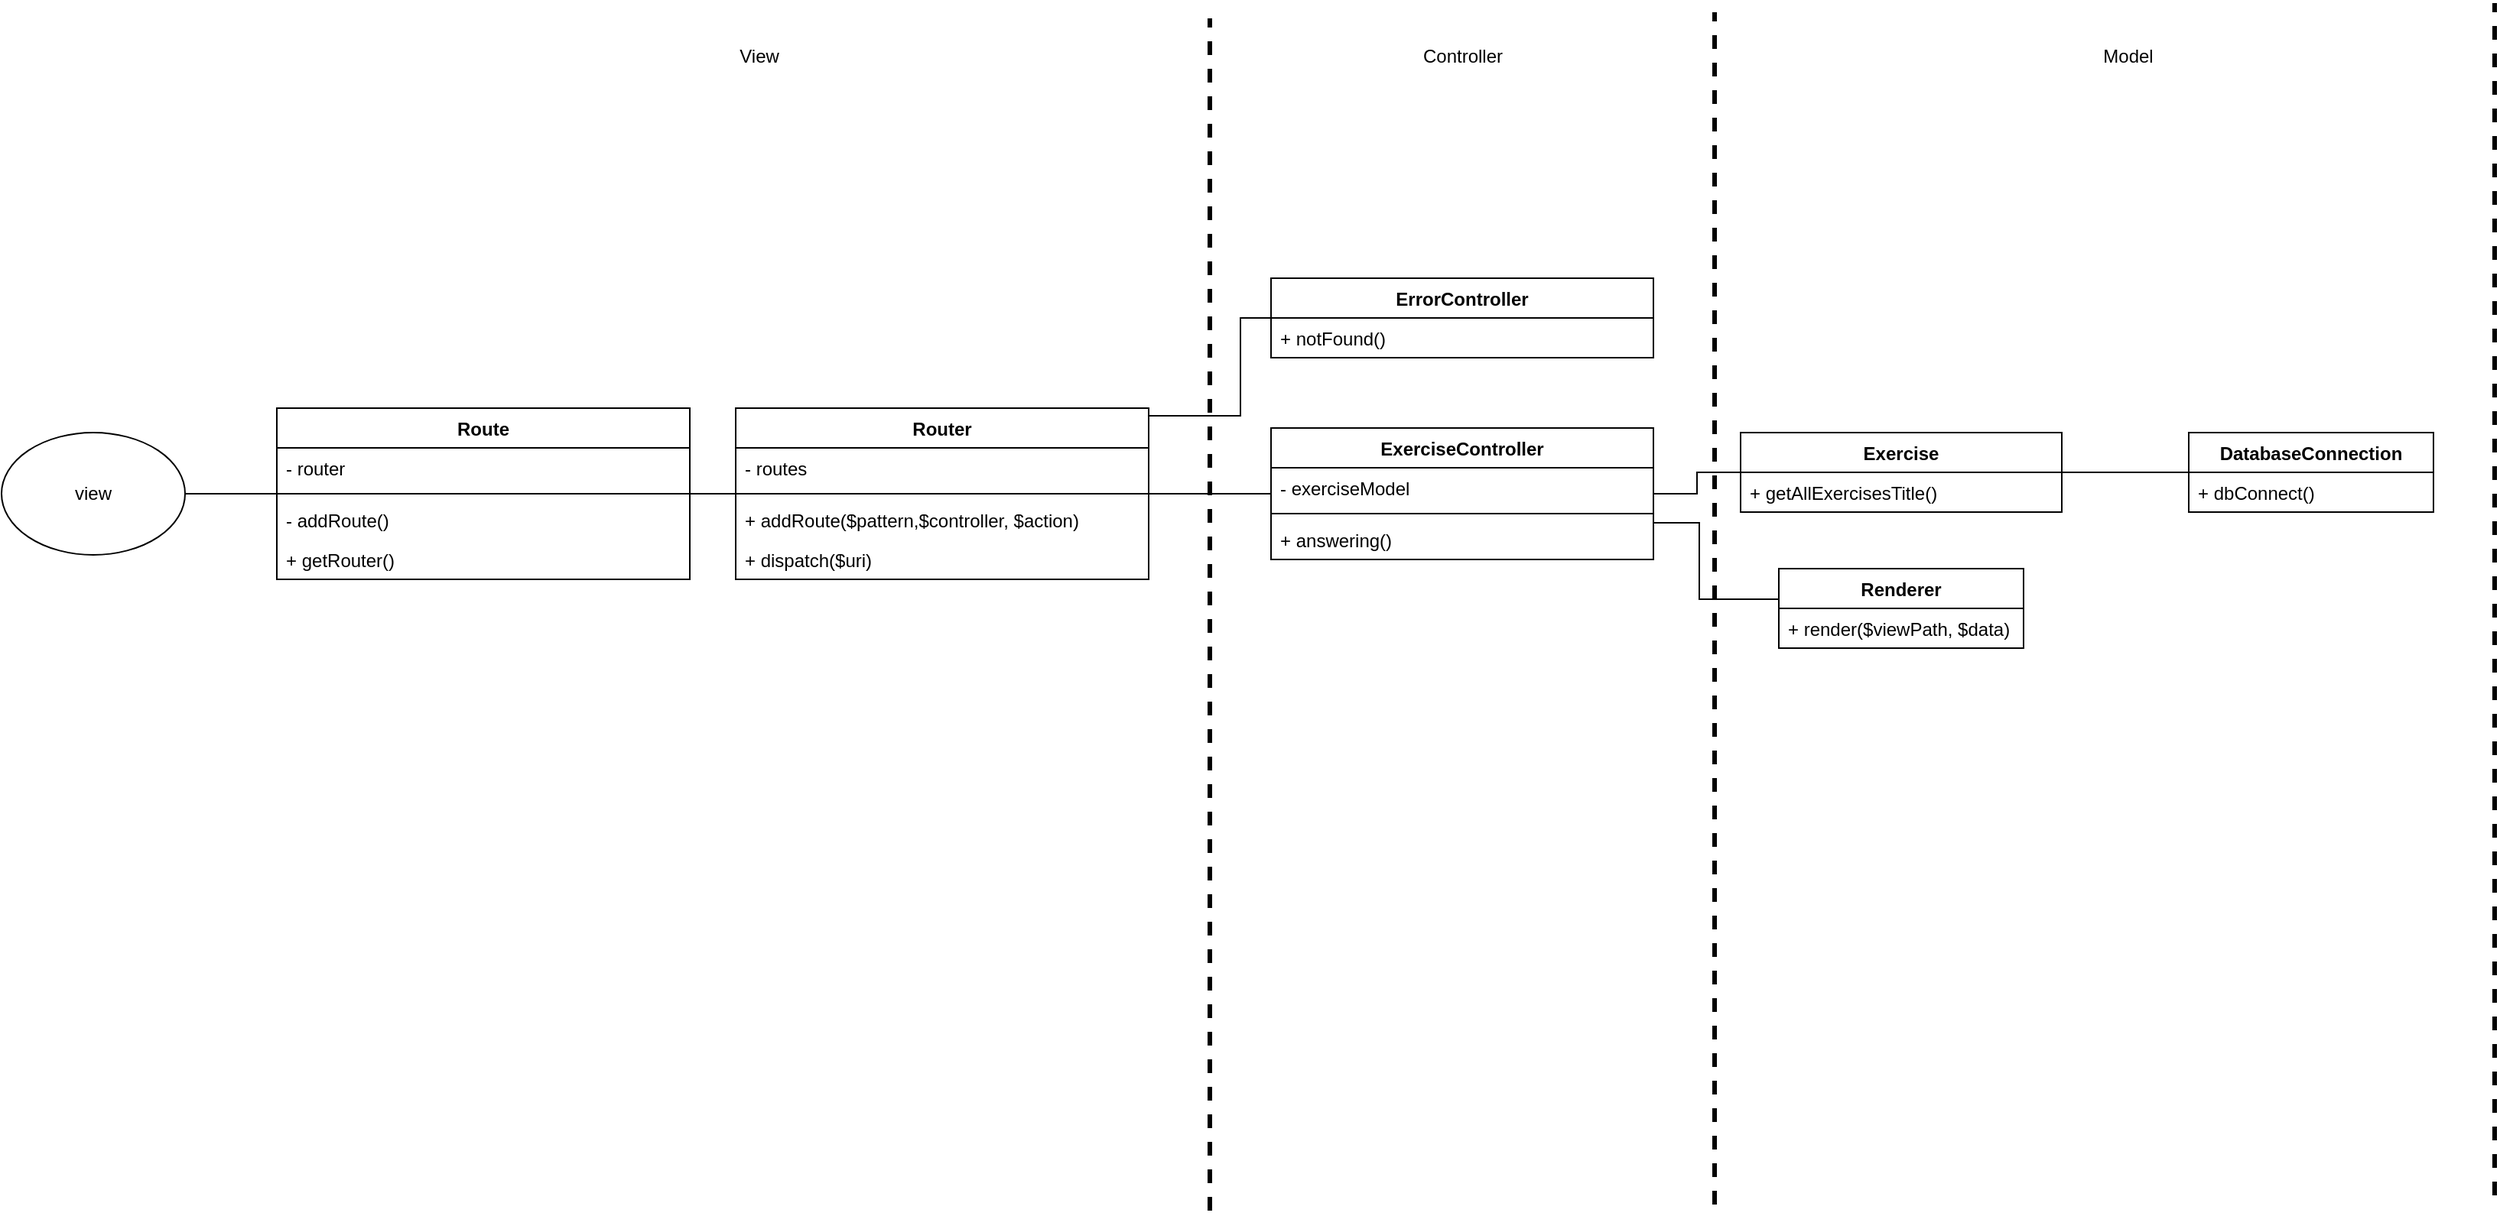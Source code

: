<mxfile version="20.5.3" type="embed"><diagram name="Page-1" id="wvGn78K-ny_nvsbwn7-i"><mxGraphModel dx="1726" dy="616" grid="1" gridSize="10" guides="1" tooltips="1" connect="1" arrows="1" fold="1" page="1" pageScale="1" pageWidth="827" pageHeight="1169" math="0" shadow="0"><root><mxCell id="0"/><mxCell id="1" parent="0"/><mxCell id="k3qz7gnhiJx6e_zfPR3I-1" value="DatabaseConnection" style="swimlane;fontStyle=1;align=center;verticalAlign=top;childLayout=stackLayout;horizontal=1;startSize=26;horizontalStack=0;resizeParent=1;resizeParentMax=0;resizeLast=0;collapsible=1;marginBottom=0;whiteSpace=wrap;html=1;" parent="1" vertex="1"><mxGeometry x="910" y="311" width="160" height="52" as="geometry"/></mxCell><mxCell id="k3qz7gnhiJx6e_zfPR3I-4" value="+&amp;nbsp;dbConnect&lt;span style=&quot;background-color: initial;&quot;&gt;()&lt;/span&gt;" style="text;strokeColor=none;fillColor=none;align=left;verticalAlign=top;spacingLeft=4;spacingRight=4;overflow=hidden;rotatable=0;points=[[0,0.5],[1,0.5]];portConstraint=eastwest;whiteSpace=wrap;html=1;" parent="k3qz7gnhiJx6e_zfPR3I-1" vertex="1"><mxGeometry y="26" width="160" height="26" as="geometry"/></mxCell><mxCell id="_Uim2s2D9t0-JBow410b-39" style="edgeStyle=orthogonalEdgeStyle;shape=connector;rounded=0;orthogonalLoop=1;jettySize=auto;html=1;labelBackgroundColor=default;strokeColor=default;align=center;verticalAlign=middle;fontFamily=Helvetica;fontSize=11;fontColor=default;endArrow=none;endFill=0;" parent="1" source="k3qz7gnhiJx6e_zfPR3I-5" target="k3qz7gnhiJx6e_zfPR3I-1" edge="1"><mxGeometry relative="1" as="geometry"/></mxCell><mxCell id="k3qz7gnhiJx6e_zfPR3I-5" value="Exercise" style="swimlane;fontStyle=1;align=center;verticalAlign=top;childLayout=stackLayout;horizontal=1;startSize=26;horizontalStack=0;resizeParent=1;resizeParentMax=0;resizeLast=0;collapsible=1;marginBottom=0;whiteSpace=wrap;html=1;" parent="1" vertex="1"><mxGeometry x="617" y="311" width="210" height="52" as="geometry"/></mxCell><mxCell id="k3qz7gnhiJx6e_zfPR3I-8" value="+&amp;nbsp;getAllExercisesTitle&lt;span style=&quot;background-color: initial;&quot;&gt;()&lt;/span&gt;" style="text;strokeColor=none;fillColor=none;align=left;verticalAlign=top;spacingLeft=4;spacingRight=4;overflow=hidden;rotatable=0;points=[[0,0.5],[1,0.5]];portConstraint=eastwest;whiteSpace=wrap;html=1;" parent="k3qz7gnhiJx6e_zfPR3I-5" vertex="1"><mxGeometry y="26" width="210" height="26" as="geometry"/></mxCell><mxCell id="_Uim2s2D9t0-JBow410b-37" style="edgeStyle=orthogonalEdgeStyle;shape=connector;rounded=0;orthogonalLoop=1;jettySize=auto;html=1;labelBackgroundColor=default;strokeColor=default;align=center;verticalAlign=middle;fontFamily=Helvetica;fontSize=11;fontColor=default;endArrow=none;endFill=0;" parent="1" source="k3qz7gnhiJx6e_zfPR3I-12" target="k3qz7gnhiJx6e_zfPR3I-5" edge="1"><mxGeometry relative="1" as="geometry"/></mxCell><mxCell id="_Uim2s2D9t0-JBow410b-38" style="edgeStyle=orthogonalEdgeStyle;shape=connector;rounded=0;orthogonalLoop=1;jettySize=auto;html=1;labelBackgroundColor=default;strokeColor=default;align=center;verticalAlign=middle;fontFamily=Helvetica;fontSize=11;fontColor=default;endArrow=none;endFill=0;" parent="1" source="k3qz7gnhiJx6e_zfPR3I-12" target="_Uim2s2D9t0-JBow410b-17" edge="1"><mxGeometry relative="1" as="geometry"><Array as="points"><mxPoint x="590" y="370"/><mxPoint x="590" y="420"/></Array></mxGeometry></mxCell><mxCell id="k3qz7gnhiJx6e_zfPR3I-12" value="ExerciseController" style="swimlane;fontStyle=1;align=center;verticalAlign=top;childLayout=stackLayout;horizontal=1;startSize=26;horizontalStack=0;resizeParent=1;resizeParentMax=0;resizeLast=0;collapsible=1;marginBottom=0;whiteSpace=wrap;html=1;" parent="1" vertex="1"><mxGeometry x="310" y="308" width="250" height="86" as="geometry"/></mxCell><mxCell id="k3qz7gnhiJx6e_zfPR3I-13" value="- exerciseModel" style="text;strokeColor=none;fillColor=none;align=left;verticalAlign=top;spacingLeft=4;spacingRight=4;overflow=hidden;rotatable=0;points=[[0,0.5],[1,0.5]];portConstraint=eastwest;whiteSpace=wrap;html=1;" parent="k3qz7gnhiJx6e_zfPR3I-12" vertex="1"><mxGeometry y="26" width="250" height="26" as="geometry"/></mxCell><mxCell id="k3qz7gnhiJx6e_zfPR3I-14" value="" style="line;strokeWidth=1;fillColor=none;align=left;verticalAlign=middle;spacingTop=-1;spacingLeft=3;spacingRight=3;rotatable=0;labelPosition=right;points=[];portConstraint=eastwest;strokeColor=inherit;" parent="k3qz7gnhiJx6e_zfPR3I-12" vertex="1"><mxGeometry y="52" width="250" height="8" as="geometry"/></mxCell><mxCell id="k3qz7gnhiJx6e_zfPR3I-15" value="+ answering()" style="text;strokeColor=none;fillColor=none;align=left;verticalAlign=top;spacingLeft=4;spacingRight=4;overflow=hidden;rotatable=0;points=[[0,0.5],[1,0.5]];portConstraint=eastwest;whiteSpace=wrap;html=1;" parent="k3qz7gnhiJx6e_zfPR3I-12" vertex="1"><mxGeometry y="60" width="250" height="26" as="geometry"/></mxCell><mxCell id="_Uim2s2D9t0-JBow410b-33" style="edgeStyle=orthogonalEdgeStyle;rounded=0;orthogonalLoop=1;jettySize=auto;html=1;endArrow=none;endFill=0;" parent="1" source="_Uim2s2D9t0-JBow410b-2" target="_Uim2s2D9t0-JBow410b-21" edge="1"><mxGeometry relative="1" as="geometry"/></mxCell><mxCell id="_Uim2s2D9t0-JBow410b-2" value="view" style="ellipse;whiteSpace=wrap;html=1;" parent="1" vertex="1"><mxGeometry x="-520" y="311" width="120" height="80" as="geometry"/></mxCell><mxCell id="_Uim2s2D9t0-JBow410b-35" style="edgeStyle=orthogonalEdgeStyle;rounded=0;orthogonalLoop=1;jettySize=auto;html=1;endArrow=none;endFill=0;" parent="1" source="_Uim2s2D9t0-JBow410b-8" target="k3qz7gnhiJx6e_zfPR3I-12" edge="1"><mxGeometry relative="1" as="geometry"/></mxCell><mxCell id="_Uim2s2D9t0-JBow410b-36" style="edgeStyle=orthogonalEdgeStyle;shape=connector;rounded=0;orthogonalLoop=1;jettySize=auto;html=1;labelBackgroundColor=default;strokeColor=default;align=center;verticalAlign=middle;fontFamily=Helvetica;fontSize=11;fontColor=default;endArrow=none;endFill=0;" parent="1" source="_Uim2s2D9t0-JBow410b-8" target="_Uim2s2D9t0-JBow410b-13" edge="1"><mxGeometry relative="1" as="geometry"><Array as="points"><mxPoint x="290" y="300"/><mxPoint x="290" y="236"/></Array></mxGeometry></mxCell><mxCell id="_Uim2s2D9t0-JBow410b-8" value="Router" style="swimlane;fontStyle=1;align=center;verticalAlign=top;childLayout=stackLayout;horizontal=1;startSize=26;horizontalStack=0;resizeParent=1;resizeParentMax=0;resizeLast=0;collapsible=1;marginBottom=0;whiteSpace=wrap;html=1;" parent="1" vertex="1"><mxGeometry x="-40" y="295" width="270" height="112" as="geometry"/></mxCell><mxCell id="_Uim2s2D9t0-JBow410b-9" value="- routes" style="text;strokeColor=none;fillColor=none;align=left;verticalAlign=top;spacingLeft=4;spacingRight=4;overflow=hidden;rotatable=0;points=[[0,0.5],[1,0.5]];portConstraint=eastwest;whiteSpace=wrap;html=1;" parent="_Uim2s2D9t0-JBow410b-8" vertex="1"><mxGeometry y="26" width="270" height="26" as="geometry"/></mxCell><mxCell id="_Uim2s2D9t0-JBow410b-10" value="" style="line;strokeWidth=1;fillColor=none;align=left;verticalAlign=middle;spacingTop=-1;spacingLeft=3;spacingRight=3;rotatable=0;labelPosition=right;points=[];portConstraint=eastwest;strokeColor=inherit;" parent="_Uim2s2D9t0-JBow410b-8" vertex="1"><mxGeometry y="52" width="270" height="8" as="geometry"/></mxCell><mxCell id="_Uim2s2D9t0-JBow410b-11" value="+ addRoute($pattern,$controller, $action)" style="text;strokeColor=none;fillColor=none;align=left;verticalAlign=top;spacingLeft=4;spacingRight=4;overflow=hidden;rotatable=0;points=[[0,0.5],[1,0.5]];portConstraint=eastwest;whiteSpace=wrap;html=1;" parent="_Uim2s2D9t0-JBow410b-8" vertex="1"><mxGeometry y="60" width="270" height="26" as="geometry"/></mxCell><mxCell id="_Uim2s2D9t0-JBow410b-12" value="+ dispatch($uri)" style="text;strokeColor=none;fillColor=none;align=left;verticalAlign=top;spacingLeft=4;spacingRight=4;overflow=hidden;rotatable=0;points=[[0,0.5],[1,0.5]];portConstraint=eastwest;whiteSpace=wrap;html=1;" parent="_Uim2s2D9t0-JBow410b-8" vertex="1"><mxGeometry y="86" width="270" height="26" as="geometry"/></mxCell><mxCell id="_Uim2s2D9t0-JBow410b-13" value="ErrorController" style="swimlane;fontStyle=1;align=center;verticalAlign=top;childLayout=stackLayout;horizontal=1;startSize=26;horizontalStack=0;resizeParent=1;resizeParentMax=0;resizeLast=0;collapsible=1;marginBottom=0;whiteSpace=wrap;html=1;" parent="1" vertex="1"><mxGeometry x="310" y="210" width="250" height="52" as="geometry"/></mxCell><mxCell id="_Uim2s2D9t0-JBow410b-16" value="+ notFound()" style="text;strokeColor=none;fillColor=none;align=left;verticalAlign=top;spacingLeft=4;spacingRight=4;overflow=hidden;rotatable=0;points=[[0,0.5],[1,0.5]];portConstraint=eastwest;whiteSpace=wrap;html=1;" parent="_Uim2s2D9t0-JBow410b-13" vertex="1"><mxGeometry y="26" width="250" height="26" as="geometry"/></mxCell><mxCell id="_Uim2s2D9t0-JBow410b-17" value="Renderer" style="swimlane;fontStyle=1;align=center;verticalAlign=top;childLayout=stackLayout;horizontal=1;startSize=26;horizontalStack=0;resizeParent=1;resizeParentMax=0;resizeLast=0;collapsible=1;marginBottom=0;whiteSpace=wrap;html=1;" parent="1" vertex="1"><mxGeometry x="642" y="400" width="160" height="52" as="geometry"/></mxCell><mxCell id="_Uim2s2D9t0-JBow410b-20" value="+ render($viewPath, $data)" style="text;strokeColor=none;fillColor=none;align=left;verticalAlign=top;spacingLeft=4;spacingRight=4;overflow=hidden;rotatable=0;points=[[0,0.5],[1,0.5]];portConstraint=eastwest;whiteSpace=wrap;html=1;" parent="_Uim2s2D9t0-JBow410b-17" vertex="1"><mxGeometry y="26" width="160" height="26" as="geometry"/></mxCell><mxCell id="_Uim2s2D9t0-JBow410b-34" style="edgeStyle=orthogonalEdgeStyle;rounded=0;orthogonalLoop=1;jettySize=auto;html=1;endArrow=none;endFill=0;" parent="1" source="_Uim2s2D9t0-JBow410b-21" target="_Uim2s2D9t0-JBow410b-8" edge="1"><mxGeometry relative="1" as="geometry"/></mxCell><mxCell id="_Uim2s2D9t0-JBow410b-21" value="Route" style="swimlane;fontStyle=1;align=center;verticalAlign=top;childLayout=stackLayout;horizontal=1;startSize=26;horizontalStack=0;resizeParent=1;resizeParentMax=0;resizeLast=0;collapsible=1;marginBottom=0;whiteSpace=wrap;html=1;" parent="1" vertex="1"><mxGeometry x="-340" y="295" width="270" height="112" as="geometry"/></mxCell><mxCell id="_Uim2s2D9t0-JBow410b-22" value="- router" style="text;strokeColor=none;fillColor=none;align=left;verticalAlign=top;spacingLeft=4;spacingRight=4;overflow=hidden;rotatable=0;points=[[0,0.5],[1,0.5]];portConstraint=eastwest;whiteSpace=wrap;html=1;" parent="_Uim2s2D9t0-JBow410b-21" vertex="1"><mxGeometry y="26" width="270" height="26" as="geometry"/></mxCell><mxCell id="_Uim2s2D9t0-JBow410b-23" value="" style="line;strokeWidth=1;fillColor=none;align=left;verticalAlign=middle;spacingTop=-1;spacingLeft=3;spacingRight=3;rotatable=0;labelPosition=right;points=[];portConstraint=eastwest;strokeColor=inherit;" parent="_Uim2s2D9t0-JBow410b-21" vertex="1"><mxGeometry y="52" width="270" height="8" as="geometry"/></mxCell><mxCell id="_Uim2s2D9t0-JBow410b-24" value="- addRoute()" style="text;strokeColor=none;fillColor=none;align=left;verticalAlign=top;spacingLeft=4;spacingRight=4;overflow=hidden;rotatable=0;points=[[0,0.5],[1,0.5]];portConstraint=eastwest;whiteSpace=wrap;html=1;" parent="_Uim2s2D9t0-JBow410b-21" vertex="1"><mxGeometry y="60" width="270" height="26" as="geometry"/></mxCell><mxCell id="_Uim2s2D9t0-JBow410b-25" value="+ getRouter()" style="text;strokeColor=none;fillColor=none;align=left;verticalAlign=top;spacingLeft=4;spacingRight=4;overflow=hidden;rotatable=0;points=[[0,0.5],[1,0.5]];portConstraint=eastwest;whiteSpace=wrap;html=1;" parent="_Uim2s2D9t0-JBow410b-21" vertex="1"><mxGeometry y="86" width="270" height="26" as="geometry"/></mxCell><mxCell id="_Uim2s2D9t0-JBow410b-27" value="" style="endArrow=none;dashed=1;html=1;rounded=0;strokeWidth=3;" parent="1" edge="1"><mxGeometry width="50" height="50" relative="1" as="geometry"><mxPoint x="270" y="820" as="sourcePoint"/><mxPoint x="270" y="40" as="targetPoint"/></mxGeometry></mxCell><mxCell id="_Uim2s2D9t0-JBow410b-28" value="" style="endArrow=none;dashed=1;html=1;rounded=0;strokeWidth=3;" parent="1" edge="1"><mxGeometry width="50" height="50" relative="1" as="geometry"><mxPoint x="600" y="816" as="sourcePoint"/><mxPoint x="600" y="36" as="targetPoint"/></mxGeometry></mxCell><mxCell id="_Uim2s2D9t0-JBow410b-29" value="" style="endArrow=none;dashed=1;html=1;rounded=0;strokeWidth=3;" parent="1" edge="1"><mxGeometry width="50" height="50" relative="1" as="geometry"><mxPoint x="1110" y="810" as="sourcePoint"/><mxPoint x="1110" y="30" as="targetPoint"/></mxGeometry></mxCell><mxCell id="_Uim2s2D9t0-JBow410b-30" value="Model" style="text;html=1;align=center;verticalAlign=middle;resizable=0;points=[];autosize=1;strokeColor=none;fillColor=none;" parent="1" vertex="1"><mxGeometry x="840" y="50" width="60" height="30" as="geometry"/></mxCell><mxCell id="_Uim2s2D9t0-JBow410b-31" value="Controller" style="text;html=1;align=center;verticalAlign=middle;resizable=0;points=[];autosize=1;strokeColor=none;fillColor=none;" parent="1" vertex="1"><mxGeometry x="395" y="50" width="80" height="30" as="geometry"/></mxCell><mxCell id="_Uim2s2D9t0-JBow410b-32" value="View" style="text;html=1;align=center;verticalAlign=middle;resizable=0;points=[];autosize=1;strokeColor=none;fillColor=none;" parent="1" vertex="1"><mxGeometry x="-50" y="50" width="50" height="30" as="geometry"/></mxCell></root></mxGraphModel></diagram></mxfile>